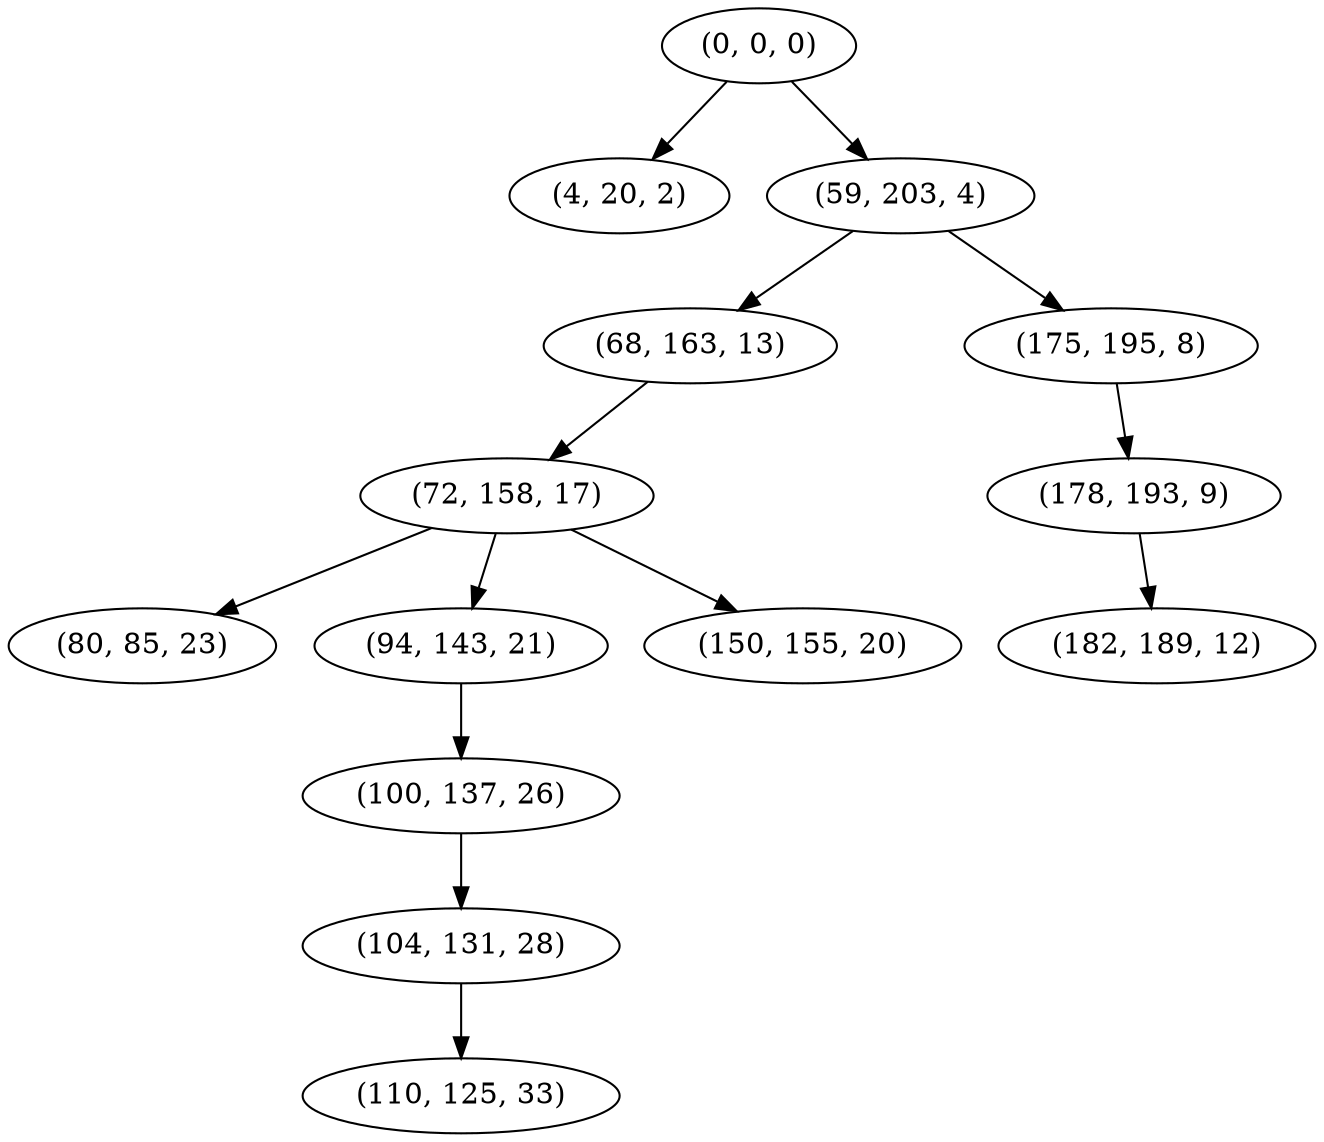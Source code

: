 digraph tree {
    "(0, 0, 0)";
    "(4, 20, 2)";
    "(59, 203, 4)";
    "(68, 163, 13)";
    "(72, 158, 17)";
    "(80, 85, 23)";
    "(94, 143, 21)";
    "(100, 137, 26)";
    "(104, 131, 28)";
    "(110, 125, 33)";
    "(150, 155, 20)";
    "(175, 195, 8)";
    "(178, 193, 9)";
    "(182, 189, 12)";
    "(0, 0, 0)" -> "(4, 20, 2)";
    "(0, 0, 0)" -> "(59, 203, 4)";
    "(59, 203, 4)" -> "(68, 163, 13)";
    "(59, 203, 4)" -> "(175, 195, 8)";
    "(68, 163, 13)" -> "(72, 158, 17)";
    "(72, 158, 17)" -> "(80, 85, 23)";
    "(72, 158, 17)" -> "(94, 143, 21)";
    "(72, 158, 17)" -> "(150, 155, 20)";
    "(94, 143, 21)" -> "(100, 137, 26)";
    "(100, 137, 26)" -> "(104, 131, 28)";
    "(104, 131, 28)" -> "(110, 125, 33)";
    "(175, 195, 8)" -> "(178, 193, 9)";
    "(178, 193, 9)" -> "(182, 189, 12)";
}
